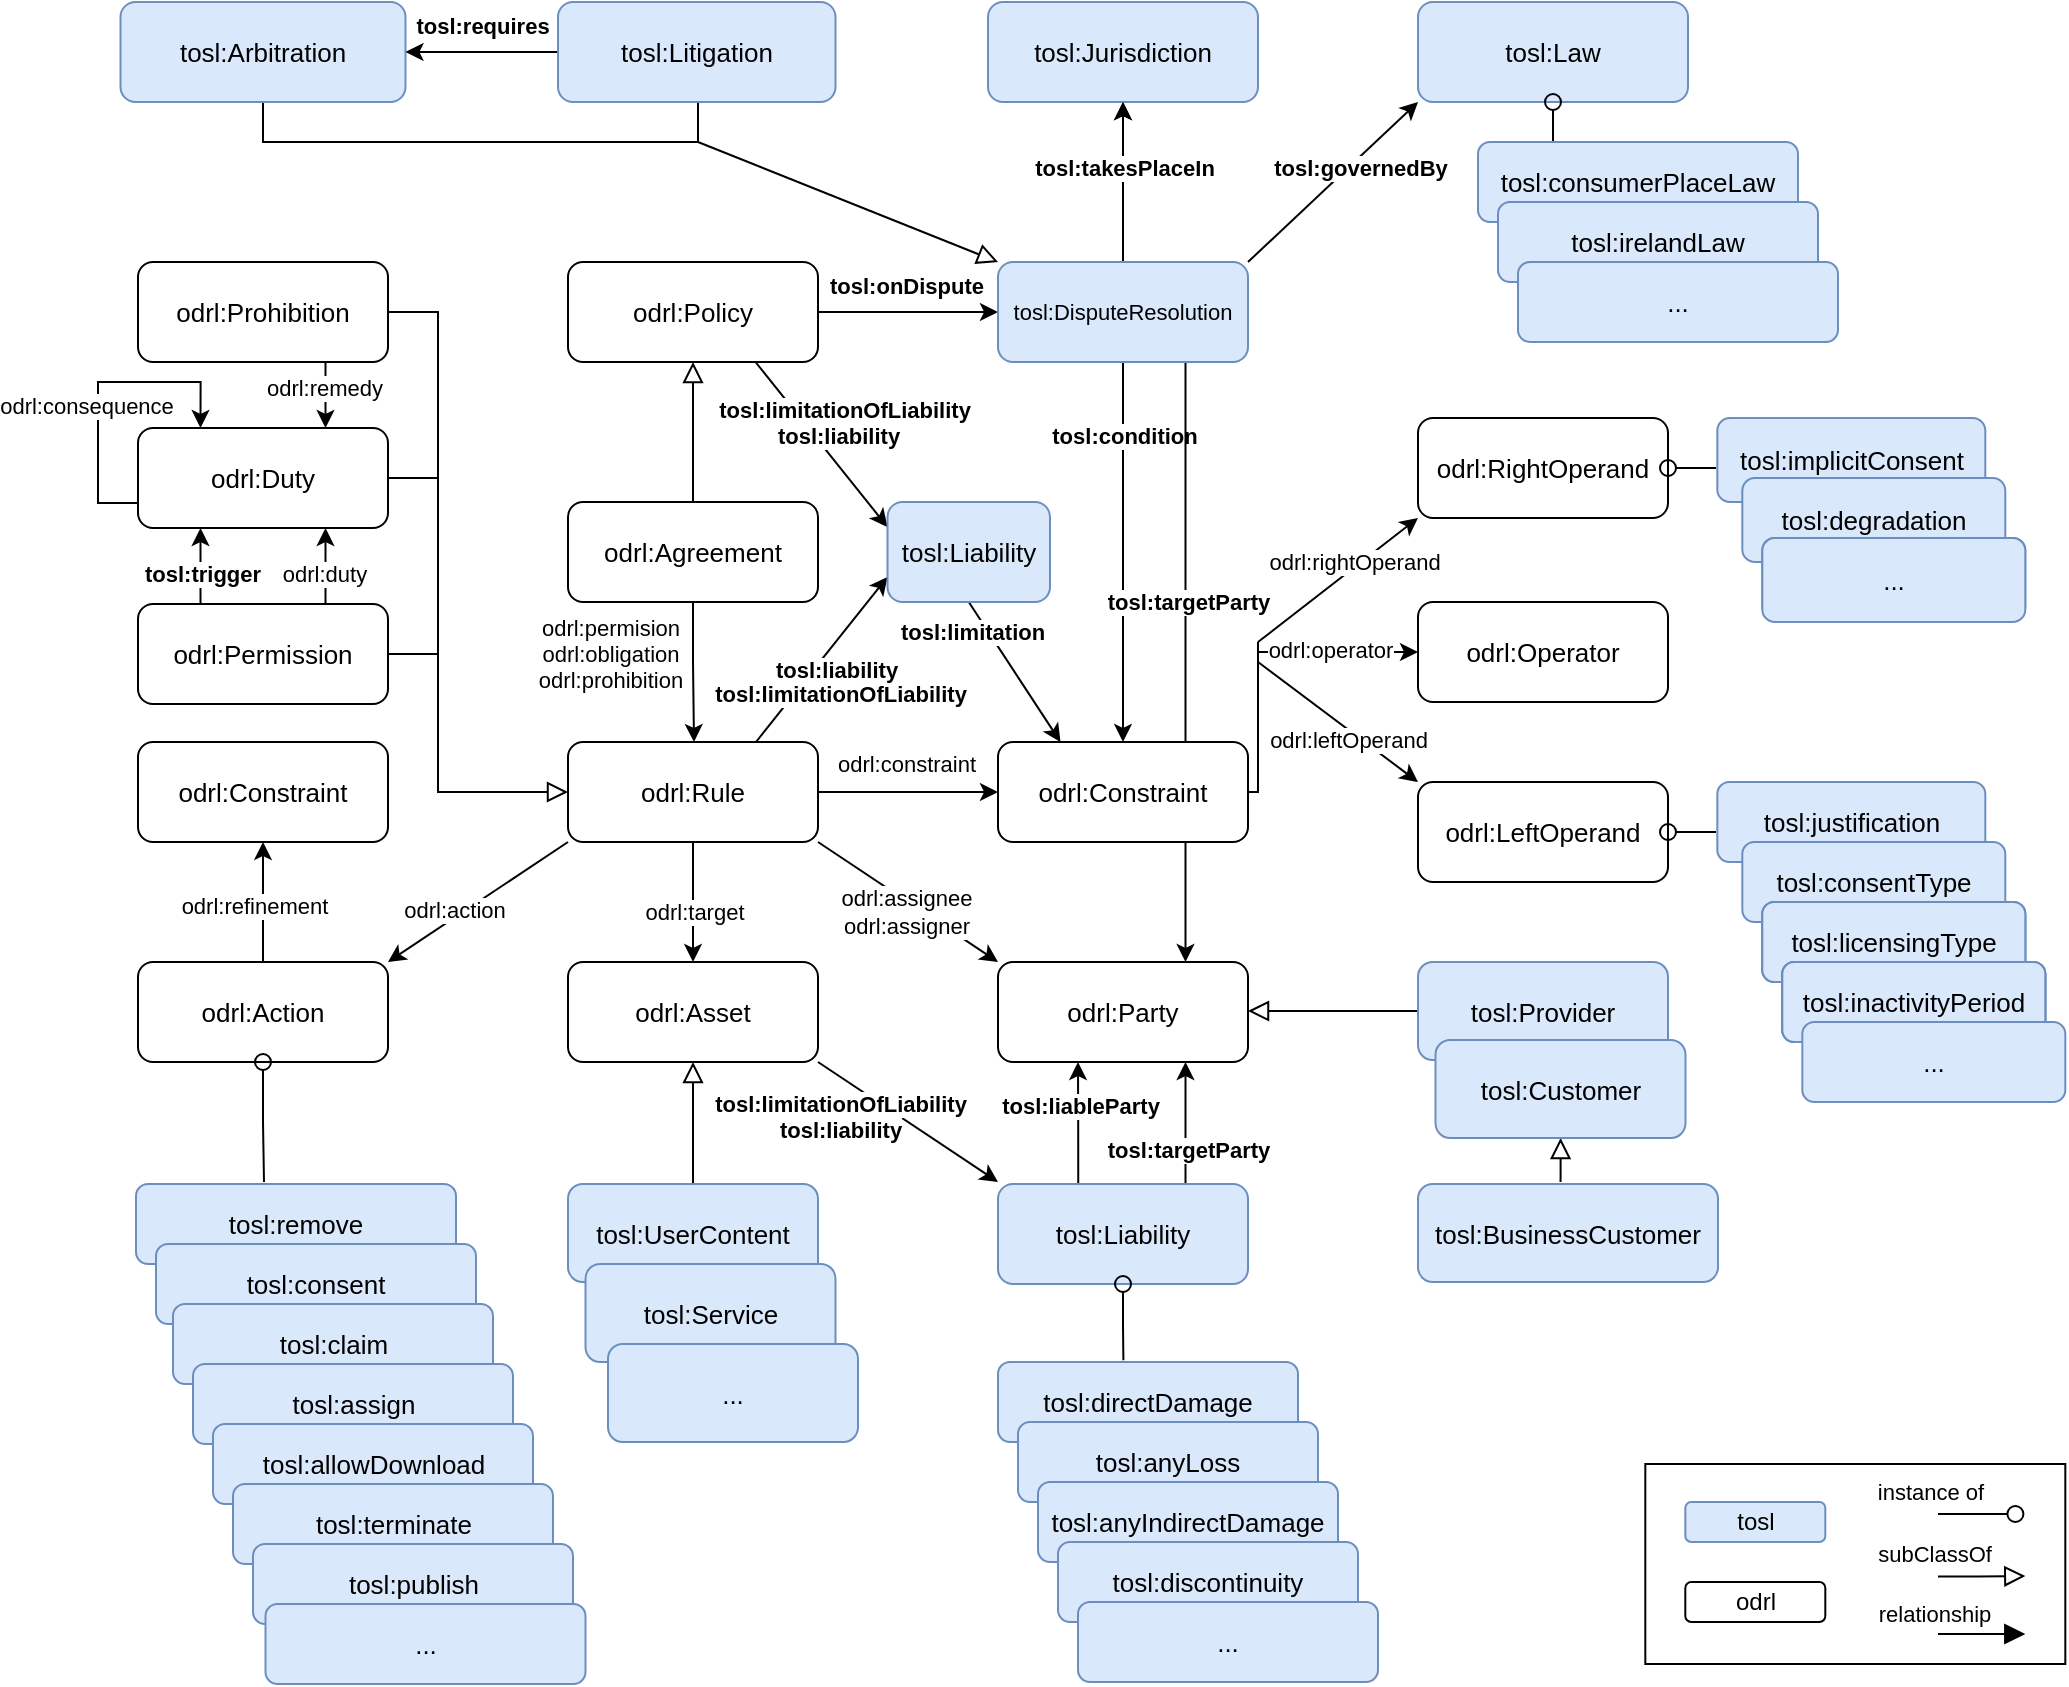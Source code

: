 <mxfile version="26.1.3">
  <diagram name="Page-1" id="3qT_QIZaKxsjeAIVdN1j">
    <mxGraphModel dx="1193" dy="1968" grid="1" gridSize="10" guides="1" tooltips="1" connect="1" arrows="1" fold="1" page="1" pageScale="1" pageWidth="827" pageHeight="1169" math="0" shadow="0">
      <root>
        <mxCell id="0" />
        <mxCell id="1" parent="0" />
        <mxCell id="B8D3fQR5BTclV4-2yra1-51" style="edgeStyle=orthogonalEdgeStyle;rounded=0;orthogonalLoop=1;jettySize=auto;html=1;entryX=0.5;entryY=0;entryDx=0;entryDy=0;" edge="1" parent="1" source="B8D3fQR5BTclV4-2yra1-54" target="B8D3fQR5BTclV4-2yra1-35">
          <mxGeometry relative="1" as="geometry" />
        </mxCell>
        <mxCell id="B8D3fQR5BTclV4-2yra1-52" value="&lt;b&gt;tosl:condition&lt;/b&gt;" style="edgeLabel;html=1;align=center;verticalAlign=middle;resizable=0;points=[];" vertex="1" connectable="0" parent="B8D3fQR5BTclV4-2yra1-51">
          <mxGeometry x="-0.03" y="4" relative="1" as="geometry">
            <mxPoint x="-4" y="-55" as="offset" />
          </mxGeometry>
        </mxCell>
        <mxCell id="B8D3fQR5BTclV4-2yra1-164" style="edgeStyle=orthogonalEdgeStyle;rounded=0;orthogonalLoop=1;jettySize=auto;html=1;exitX=0.75;exitY=1;exitDx=0;exitDy=0;entryX=0.75;entryY=0;entryDx=0;entryDy=0;" edge="1" parent="1" source="B8D3fQR5BTclV4-2yra1-54" target="B8D3fQR5BTclV4-2yra1-40">
          <mxGeometry relative="1" as="geometry" />
        </mxCell>
        <mxCell id="B8D3fQR5BTclV4-2yra1-165" value="&lt;b style=&quot;background-color: rgb(255, 255, 255);&quot;&gt;tosl:targetParty&lt;/b&gt;" style="edgeLabel;html=1;align=center;verticalAlign=middle;resizable=0;points=[];" vertex="1" connectable="0" parent="B8D3fQR5BTclV4-2yra1-164">
          <mxGeometry x="-0.101" y="-1" relative="1" as="geometry">
            <mxPoint x="2" y="-15" as="offset" />
          </mxGeometry>
        </mxCell>
        <mxCell id="B8D3fQR5BTclV4-2yra1-1" value="&lt;span style=&quot;font-size: 13px;&quot;&gt;tosl:remove&lt;/span&gt;" style="rounded=1;whiteSpace=wrap;html=1;fillColor=#dae8fc;strokeColor=#6c8ebf;" vertex="1" parent="1">
          <mxGeometry x="99" y="561" width="160" height="40" as="geometry" />
        </mxCell>
        <mxCell id="B8D3fQR5BTclV4-2yra1-2" value="&lt;span style=&quot;font-size: 13px;&quot;&gt;tosl:consent&lt;/span&gt;" style="rounded=1;whiteSpace=wrap;html=1;fillColor=#dae8fc;strokeColor=#6c8ebf;" vertex="1" parent="1">
          <mxGeometry x="109" y="591" width="160" height="40" as="geometry" />
        </mxCell>
        <mxCell id="B8D3fQR5BTclV4-2yra1-3" style="rounded=0;orthogonalLoop=1;jettySize=auto;html=1;entryX=0;entryY=1;entryDx=0;entryDy=0;exitX=1;exitY=0;exitDx=0;exitDy=0;" edge="1" parent="1" source="B8D3fQR5BTclV4-2yra1-54" target="B8D3fQR5BTclV4-2yra1-44">
          <mxGeometry relative="1" as="geometry" />
        </mxCell>
        <mxCell id="B8D3fQR5BTclV4-2yra1-4" value="&lt;b&gt;tosl:governedBy&lt;/b&gt;" style="edgeLabel;html=1;align=center;verticalAlign=middle;resizable=0;points=[];" vertex="1" connectable="0" parent="B8D3fQR5BTclV4-2yra1-3">
          <mxGeometry x="0.105" y="4" relative="1" as="geometry">
            <mxPoint x="12" as="offset" />
          </mxGeometry>
        </mxCell>
        <mxCell id="B8D3fQR5BTclV4-2yra1-5" style="rounded=0;orthogonalLoop=1;jettySize=auto;html=1;entryX=0.5;entryY=1;entryDx=0;entryDy=0;exitX=0.5;exitY=0;exitDx=0;exitDy=0;" edge="1" parent="1" source="B8D3fQR5BTclV4-2yra1-54" target="B8D3fQR5BTclV4-2yra1-43">
          <mxGeometry relative="1" as="geometry" />
        </mxCell>
        <mxCell id="B8D3fQR5BTclV4-2yra1-6" style="edgeStyle=orthogonalEdgeStyle;rounded=0;orthogonalLoop=1;jettySize=auto;html=1;entryX=0;entryY=0.5;entryDx=0;entryDy=0;" edge="1" parent="1" source="B8D3fQR5BTclV4-2yra1-8" target="B8D3fQR5BTclV4-2yra1-54">
          <mxGeometry relative="1" as="geometry" />
        </mxCell>
        <mxCell id="B8D3fQR5BTclV4-2yra1-7" value="&lt;b&gt;tosl:onDispute&lt;/b&gt;" style="edgeLabel;html=1;align=center;verticalAlign=middle;resizable=0;points=[];" vertex="1" connectable="0" parent="B8D3fQR5BTclV4-2yra1-6">
          <mxGeometry x="0.035" y="1" relative="1" as="geometry">
            <mxPoint x="-3" y="-12" as="offset" />
          </mxGeometry>
        </mxCell>
        <mxCell id="B8D3fQR5BTclV4-2yra1-8" value="&lt;font style=&quot;font-size: 13px;&quot;&gt;odrl:Policy&lt;/font&gt;" style="rounded=1;whiteSpace=wrap;html=1;" vertex="1" parent="1">
          <mxGeometry x="315" y="100" width="125" height="50" as="geometry" />
        </mxCell>
        <mxCell id="B8D3fQR5BTclV4-2yra1-9" style="rounded=0;orthogonalLoop=1;jettySize=auto;html=1;entryX=0.5;entryY=1;entryDx=0;entryDy=0;endArrow=block;endFill=0;endSize=8;" edge="1" parent="1" source="B8D3fQR5BTclV4-2yra1-12" target="B8D3fQR5BTclV4-2yra1-8">
          <mxGeometry relative="1" as="geometry" />
        </mxCell>
        <mxCell id="B8D3fQR5BTclV4-2yra1-10" style="edgeStyle=orthogonalEdgeStyle;rounded=0;orthogonalLoop=1;jettySize=auto;html=1;startArrow=none;startFill=0;startSize=9;" edge="1" parent="1" source="B8D3fQR5BTclV4-2yra1-12" target="B8D3fQR5BTclV4-2yra1-18">
          <mxGeometry relative="1" as="geometry">
            <Array as="points">
              <mxPoint x="378" y="300" />
              <mxPoint x="378" y="300" />
            </Array>
          </mxGeometry>
        </mxCell>
        <mxCell id="B8D3fQR5BTclV4-2yra1-11" value="odrl:permision&lt;div&gt;odrl:obligation&lt;/div&gt;&lt;div&gt;odrl:prohibition&lt;/div&gt;" style="edgeLabel;html=1;align=center;verticalAlign=middle;resizable=0;points=[];" vertex="1" connectable="0" parent="B8D3fQR5BTclV4-2yra1-10">
          <mxGeometry x="-0.664" y="-1" relative="1" as="geometry">
            <mxPoint x="-41" y="14" as="offset" />
          </mxGeometry>
        </mxCell>
        <mxCell id="B8D3fQR5BTclV4-2yra1-12" value="&lt;font style=&quot;font-size: 13px;&quot;&gt;odrl:Agreement&lt;/font&gt;" style="rounded=1;whiteSpace=wrap;html=1;" vertex="1" parent="1">
          <mxGeometry x="315" y="220" width="125" height="50" as="geometry" />
        </mxCell>
        <mxCell id="B8D3fQR5BTclV4-2yra1-13" style="rounded=0;orthogonalLoop=1;jettySize=auto;html=1;exitX=1;exitY=0.5;exitDx=0;exitDy=0;entryX=0;entryY=0.5;entryDx=0;entryDy=0;" edge="1" parent="1" source="B8D3fQR5BTclV4-2yra1-18" target="B8D3fQR5BTclV4-2yra1-35">
          <mxGeometry relative="1" as="geometry">
            <mxPoint x="530" y="160" as="targetPoint" />
          </mxGeometry>
        </mxCell>
        <mxCell id="B8D3fQR5BTclV4-2yra1-14" value="odrl:constraint" style="edgeLabel;html=1;align=center;verticalAlign=middle;resizable=0;points=[];" vertex="1" connectable="0" parent="B8D3fQR5BTclV4-2yra1-13">
          <mxGeometry x="-0.15" relative="1" as="geometry">
            <mxPoint x="5" y="-14" as="offset" />
          </mxGeometry>
        </mxCell>
        <mxCell id="B8D3fQR5BTclV4-2yra1-15" style="rounded=0;orthogonalLoop=1;jettySize=auto;html=1;exitX=1;exitY=1;exitDx=0;exitDy=0;entryX=0;entryY=0;entryDx=0;entryDy=0;" edge="1" parent="1" source="B8D3fQR5BTclV4-2yra1-18" target="B8D3fQR5BTclV4-2yra1-40">
          <mxGeometry relative="1" as="geometry" />
        </mxCell>
        <mxCell id="B8D3fQR5BTclV4-2yra1-16" style="rounded=0;orthogonalLoop=1;jettySize=auto;html=1;entryX=1;entryY=0;entryDx=0;entryDy=0;exitX=0;exitY=1;exitDx=0;exitDy=0;" edge="1" parent="1" source="B8D3fQR5BTclV4-2yra1-18" target="B8D3fQR5BTclV4-2yra1-42">
          <mxGeometry relative="1" as="geometry" />
        </mxCell>
        <mxCell id="B8D3fQR5BTclV4-2yra1-17" value="odrl:action" style="edgeLabel;html=1;align=center;verticalAlign=middle;resizable=0;points=[];" vertex="1" connectable="0" parent="B8D3fQR5BTclV4-2yra1-16">
          <mxGeometry x="0.262" relative="1" as="geometry">
            <mxPoint y="-4" as="offset" />
          </mxGeometry>
        </mxCell>
        <mxCell id="B8D3fQR5BTclV4-2yra1-18" value="&lt;font style=&quot;font-size: 13px;&quot;&gt;odrl:Rule&lt;/font&gt;" style="rounded=1;whiteSpace=wrap;html=1;" vertex="1" parent="1">
          <mxGeometry x="315" y="340" width="125" height="50" as="geometry" />
        </mxCell>
        <mxCell id="B8D3fQR5BTclV4-2yra1-19" style="rounded=0;orthogonalLoop=1;jettySize=auto;html=1;entryX=0;entryY=0.5;entryDx=0;entryDy=0;endArrow=block;endFill=0;endSize=8;exitX=1;exitY=0.5;exitDx=0;exitDy=0;" edge="1" parent="1" source="B8D3fQR5BTclV4-2yra1-25" target="B8D3fQR5BTclV4-2yra1-18">
          <mxGeometry relative="1" as="geometry">
            <mxPoint x="230" y="130" as="sourcePoint" />
            <Array as="points">
              <mxPoint x="250" y="125" />
              <mxPoint x="250" y="365" />
            </Array>
          </mxGeometry>
        </mxCell>
        <mxCell id="B8D3fQR5BTclV4-2yra1-20" style="edgeStyle=orthogonalEdgeStyle;rounded=0;orthogonalLoop=1;jettySize=auto;html=1;exitX=0.25;exitY=0;exitDx=0;exitDy=0;entryX=0.25;entryY=1;entryDx=0;entryDy=0;" edge="1" parent="1" source="B8D3fQR5BTclV4-2yra1-22" target="B8D3fQR5BTclV4-2yra1-28">
          <mxGeometry relative="1" as="geometry" />
        </mxCell>
        <mxCell id="B8D3fQR5BTclV4-2yra1-21" value="&lt;b&gt;tosl:trigger&lt;/b&gt;" style="edgeLabel;html=1;align=center;verticalAlign=middle;resizable=0;points=[];" vertex="1" connectable="0" parent="B8D3fQR5BTclV4-2yra1-20">
          <mxGeometry x="-0.133" relative="1" as="geometry">
            <mxPoint y="1" as="offset" />
          </mxGeometry>
        </mxCell>
        <mxCell id="B8D3fQR5BTclV4-2yra1-22" value="&lt;font style=&quot;font-size: 13px;&quot;&gt;odrl:Permission&lt;/font&gt;" style="rounded=1;whiteSpace=wrap;html=1;" vertex="1" parent="1">
          <mxGeometry x="100" y="271" width="125" height="50" as="geometry" />
        </mxCell>
        <mxCell id="B8D3fQR5BTclV4-2yra1-23" style="edgeStyle=orthogonalEdgeStyle;rounded=0;orthogonalLoop=1;jettySize=auto;html=1;exitX=0.75;exitY=1;exitDx=0;exitDy=0;entryX=0.75;entryY=0;entryDx=0;entryDy=0;" edge="1" parent="1" source="B8D3fQR5BTclV4-2yra1-25" target="B8D3fQR5BTclV4-2yra1-28">
          <mxGeometry relative="1" as="geometry" />
        </mxCell>
        <mxCell id="B8D3fQR5BTclV4-2yra1-24" value="odrl:remedy" style="edgeLabel;html=1;align=center;verticalAlign=middle;resizable=0;points=[];" vertex="1" connectable="0" parent="B8D3fQR5BTclV4-2yra1-23">
          <mxGeometry x="-0.058" y="1" relative="1" as="geometry">
            <mxPoint x="-2" y="-3" as="offset" />
          </mxGeometry>
        </mxCell>
        <mxCell id="B8D3fQR5BTclV4-2yra1-25" value="&lt;font style=&quot;font-size: 13px;&quot;&gt;odrl:Prohibition&lt;/font&gt;" style="rounded=1;whiteSpace=wrap;html=1;" vertex="1" parent="1">
          <mxGeometry x="100" y="100" width="125" height="50" as="geometry" />
        </mxCell>
        <mxCell id="B8D3fQR5BTclV4-2yra1-26" style="edgeStyle=orthogonalEdgeStyle;rounded=0;orthogonalLoop=1;jettySize=auto;html=1;entryX=0.75;entryY=1;entryDx=0;entryDy=0;exitX=0.75;exitY=0;exitDx=0;exitDy=0;" edge="1" parent="1" source="B8D3fQR5BTclV4-2yra1-22" target="B8D3fQR5BTclV4-2yra1-28">
          <mxGeometry relative="1" as="geometry">
            <mxPoint x="60" y="205" as="sourcePoint" />
            <mxPoint x="60" y="285" as="targetPoint" />
          </mxGeometry>
        </mxCell>
        <mxCell id="B8D3fQR5BTclV4-2yra1-27" value="odrl:duty" style="edgeLabel;html=1;align=center;verticalAlign=middle;resizable=0;points=[];" vertex="1" connectable="0" parent="B8D3fQR5BTclV4-2yra1-26">
          <mxGeometry x="-0.118" relative="1" as="geometry">
            <mxPoint x="-1" y="2" as="offset" />
          </mxGeometry>
        </mxCell>
        <mxCell id="B8D3fQR5BTclV4-2yra1-28" value="&lt;font style=&quot;font-size: 13px;&quot;&gt;odrl:Duty&lt;/font&gt;" style="rounded=1;whiteSpace=wrap;html=1;" vertex="1" parent="1">
          <mxGeometry x="100" y="183" width="125" height="50" as="geometry" />
        </mxCell>
        <mxCell id="B8D3fQR5BTclV4-2yra1-29" style="rounded=0;orthogonalLoop=1;jettySize=auto;html=1;entryX=0;entryY=1;entryDx=0;entryDy=0;" edge="1" parent="1" target="B8D3fQR5BTclV4-2yra1-37">
          <mxGeometry relative="1" as="geometry">
            <mxPoint x="660" y="290" as="sourcePoint" />
          </mxGeometry>
        </mxCell>
        <mxCell id="B8D3fQR5BTclV4-2yra1-30" value="odrl:rightOperand" style="edgeLabel;html=1;align=center;verticalAlign=middle;resizable=0;points=[];" vertex="1" connectable="0" parent="B8D3fQR5BTclV4-2yra1-29">
          <mxGeometry x="-0.008" y="2" relative="1" as="geometry">
            <mxPoint x="9" y="-8" as="offset" />
          </mxGeometry>
        </mxCell>
        <mxCell id="B8D3fQR5BTclV4-2yra1-31" style="rounded=0;orthogonalLoop=1;jettySize=auto;html=1;entryX=0;entryY=0;entryDx=0;entryDy=0;" edge="1" parent="1" target="B8D3fQR5BTclV4-2yra1-36">
          <mxGeometry relative="1" as="geometry">
            <mxPoint x="660" y="300" as="sourcePoint" />
          </mxGeometry>
        </mxCell>
        <mxCell id="B8D3fQR5BTclV4-2yra1-32" value="odrl:leftOperand" style="edgeLabel;html=1;align=center;verticalAlign=middle;resizable=0;points=[];" vertex="1" connectable="0" parent="B8D3fQR5BTclV4-2yra1-31">
          <mxGeometry x="0.008" relative="1" as="geometry">
            <mxPoint x="4" y="8" as="offset" />
          </mxGeometry>
        </mxCell>
        <mxCell id="B8D3fQR5BTclV4-2yra1-33" style="rounded=0;orthogonalLoop=1;jettySize=auto;html=1;entryX=0;entryY=0.5;entryDx=0;entryDy=0;" edge="1" parent="1" target="B8D3fQR5BTclV4-2yra1-38">
          <mxGeometry relative="1" as="geometry">
            <mxPoint x="660" y="295" as="sourcePoint" />
          </mxGeometry>
        </mxCell>
        <mxCell id="B8D3fQR5BTclV4-2yra1-34" value="odrl:operator" style="edgeLabel;html=1;align=center;verticalAlign=middle;resizable=0;points=[];" vertex="1" connectable="0" parent="B8D3fQR5BTclV4-2yra1-33">
          <mxGeometry x="-0.076" y="1" relative="1" as="geometry">
            <mxPoint x="-1" as="offset" />
          </mxGeometry>
        </mxCell>
        <mxCell id="B8D3fQR5BTclV4-2yra1-137" value="" style="edgeStyle=orthogonalEdgeStyle;rounded=0;orthogonalLoop=1;jettySize=auto;html=1;endArrow=none;startFill=0;" edge="1" parent="1" source="B8D3fQR5BTclV4-2yra1-35">
          <mxGeometry relative="1" as="geometry">
            <mxPoint x="660" y="290" as="targetPoint" />
            <Array as="points">
              <mxPoint x="660" y="365" />
            </Array>
          </mxGeometry>
        </mxCell>
        <mxCell id="B8D3fQR5BTclV4-2yra1-35" value="&lt;font style=&quot;font-size: 13px;&quot;&gt;odrl:Constraint&lt;/font&gt;" style="rounded=1;whiteSpace=wrap;html=1;" vertex="1" parent="1">
          <mxGeometry x="530" y="340" width="125" height="50" as="geometry" />
        </mxCell>
        <mxCell id="B8D3fQR5BTclV4-2yra1-36" value="&lt;font style=&quot;font-size: 13px;&quot;&gt;odrl:LeftOperand&lt;/font&gt;" style="rounded=1;whiteSpace=wrap;html=1;" vertex="1" parent="1">
          <mxGeometry x="740.0" y="360" width="125" height="50" as="geometry" />
        </mxCell>
        <mxCell id="B8D3fQR5BTclV4-2yra1-37" value="&lt;font style=&quot;font-size: 13px;&quot;&gt;odrl:RightOperand&lt;/font&gt;" style="rounded=1;whiteSpace=wrap;html=1;" vertex="1" parent="1">
          <mxGeometry x="740.0" y="178" width="125" height="50" as="geometry" />
        </mxCell>
        <mxCell id="B8D3fQR5BTclV4-2yra1-38" value="&lt;font style=&quot;font-size: 13px;&quot;&gt;odrl:Operator&lt;/font&gt;" style="rounded=1;whiteSpace=wrap;html=1;" vertex="1" parent="1">
          <mxGeometry x="740.0" y="270" width="125" height="50" as="geometry" />
        </mxCell>
        <mxCell id="B8D3fQR5BTclV4-2yra1-39" value="&lt;font style=&quot;font-size: 13px;&quot;&gt;odrl:Asset&lt;/font&gt;" style="rounded=1;whiteSpace=wrap;html=1;" vertex="1" parent="1">
          <mxGeometry x="315" y="450" width="125" height="50" as="geometry" />
        </mxCell>
        <mxCell id="B8D3fQR5BTclV4-2yra1-40" value="&lt;font style=&quot;font-size: 13px;&quot;&gt;odrl:Party&lt;/font&gt;" style="rounded=1;whiteSpace=wrap;html=1;" vertex="1" parent="1">
          <mxGeometry x="530" y="450" width="125" height="50" as="geometry" />
        </mxCell>
        <mxCell id="B8D3fQR5BTclV4-2yra1-41" value="" style="edgeStyle=orthogonalEdgeStyle;rounded=0;orthogonalLoop=1;jettySize=auto;html=1;" edge="1" parent="1" source="B8D3fQR5BTclV4-2yra1-42" target="B8D3fQR5BTclV4-2yra1-117">
          <mxGeometry relative="1" as="geometry" />
        </mxCell>
        <mxCell id="B8D3fQR5BTclV4-2yra1-42" value="&lt;font style=&quot;font-size: 13px;&quot;&gt;odrl:Action&lt;/font&gt;" style="rounded=1;whiteSpace=wrap;html=1;" vertex="1" parent="1">
          <mxGeometry x="100" y="450" width="125" height="50" as="geometry" />
        </mxCell>
        <mxCell id="B8D3fQR5BTclV4-2yra1-43" value="&lt;span style=&quot;font-size: 13px;&quot;&gt;tosl:Jurisdiction&lt;/span&gt;" style="rounded=1;whiteSpace=wrap;html=1;fillColor=#dae8fc;strokeColor=#6c8ebf;" vertex="1" parent="1">
          <mxGeometry x="525" y="-30" width="135" height="50" as="geometry" />
        </mxCell>
        <mxCell id="B8D3fQR5BTclV4-2yra1-44" value="&lt;span style=&quot;font-size: 13px;&quot;&gt;tosl:Law&lt;/span&gt;" style="rounded=1;whiteSpace=wrap;html=1;fillColor=#dae8fc;strokeColor=#6c8ebf;" vertex="1" parent="1">
          <mxGeometry x="740" y="-30" width="135" height="50" as="geometry" />
        </mxCell>
        <mxCell id="B8D3fQR5BTclV4-2yra1-45" style="rounded=0;orthogonalLoop=1;jettySize=auto;html=1;exitX=0.5;exitY=1;exitDx=0;exitDy=0;entryX=0.5;entryY=0;entryDx=0;entryDy=0;" edge="1" parent="1">
          <mxGeometry relative="1" as="geometry">
            <mxPoint x="377.5" y="450" as="targetPoint" />
            <mxPoint x="377.5" y="390" as="sourcePoint" />
          </mxGeometry>
        </mxCell>
        <mxCell id="B8D3fQR5BTclV4-2yra1-46" style="edgeStyle=orthogonalEdgeStyle;rounded=0;orthogonalLoop=1;jettySize=auto;html=1;exitX=0.5;exitY=1;exitDx=0;exitDy=0;" edge="1" parent="1" source="B8D3fQR5BTclV4-2yra1-42" target="B8D3fQR5BTclV4-2yra1-42">
          <mxGeometry relative="1" as="geometry" />
        </mxCell>
        <mxCell id="B8D3fQR5BTclV4-2yra1-53" value="" style="edgeStyle=orthogonalEdgeStyle;rounded=0;orthogonalLoop=1;jettySize=auto;html=1;" edge="1" parent="1" source="B8D3fQR5BTclV4-2yra1-54" target="B8D3fQR5BTclV4-2yra1-43">
          <mxGeometry relative="1" as="geometry" />
        </mxCell>
        <mxCell id="B8D3fQR5BTclV4-2yra1-54" value="&lt;font style=&quot;font-size: 11px;&quot;&gt;tosl:DisputeResolution&lt;/font&gt;" style="rounded=1;whiteSpace=wrap;html=1;fillColor=#dae8fc;strokeColor=#6c8ebf;" vertex="1" parent="1">
          <mxGeometry x="530" y="100" width="125" height="50" as="geometry" />
        </mxCell>
        <mxCell id="B8D3fQR5BTclV4-2yra1-55" style="edgeStyle=orthogonalEdgeStyle;rounded=0;orthogonalLoop=1;jettySize=auto;html=1;endArrow=none;endFill=0;exitX=0.5;exitY=1;exitDx=0;exitDy=0;" edge="1" parent="1" source="B8D3fQR5BTclV4-2yra1-56">
          <mxGeometry relative="1" as="geometry">
            <mxPoint x="380" y="40" as="targetPoint" />
            <Array as="points">
              <mxPoint x="163" y="40" />
            </Array>
            <mxPoint x="163" y="30" as="sourcePoint" />
          </mxGeometry>
        </mxCell>
        <mxCell id="B8D3fQR5BTclV4-2yra1-56" value="&lt;font style=&quot;font-size: 13px;&quot;&gt;tosl:Arbitration&lt;/font&gt;" style="rounded=1;whiteSpace=wrap;html=1;fillColor=#dae8fc;strokeColor=#6c8ebf;" vertex="1" parent="1">
          <mxGeometry x="91.25" y="-30" width="142.5" height="50" as="geometry" />
        </mxCell>
        <mxCell id="B8D3fQR5BTclV4-2yra1-57" style="rounded=0;orthogonalLoop=1;jettySize=auto;html=1;entryX=0;entryY=0;entryDx=0;entryDy=0;endSize=8;endArrow=block;endFill=0;" edge="1" parent="1" target="B8D3fQR5BTclV4-2yra1-54">
          <mxGeometry relative="1" as="geometry">
            <Array as="points">
              <mxPoint x="380" y="40" />
            </Array>
            <mxPoint x="380" y="20" as="sourcePoint" />
          </mxGeometry>
        </mxCell>
        <mxCell id="B8D3fQR5BTclV4-2yra1-58" style="edgeStyle=orthogonalEdgeStyle;rounded=0;orthogonalLoop=1;jettySize=auto;html=1;entryX=1;entryY=0.5;entryDx=0;entryDy=0;" edge="1" parent="1" source="B8D3fQR5BTclV4-2yra1-60" target="B8D3fQR5BTclV4-2yra1-56">
          <mxGeometry relative="1" as="geometry">
            <Array as="points" />
          </mxGeometry>
        </mxCell>
        <mxCell id="B8D3fQR5BTclV4-2yra1-59" value="&lt;b&gt;tosl:requires&lt;/b&gt;" style="edgeLabel;html=1;align=center;verticalAlign=middle;resizable=0;points=[];" vertex="1" connectable="0" parent="B8D3fQR5BTclV4-2yra1-58">
          <mxGeometry x="0.081" y="4" relative="1" as="geometry">
            <mxPoint x="3" y="-17" as="offset" />
          </mxGeometry>
        </mxCell>
        <mxCell id="B8D3fQR5BTclV4-2yra1-60" value="&lt;font style=&quot;font-size: 13px;&quot;&gt;tosl:Litigation&lt;/font&gt;" style="rounded=1;whiteSpace=wrap;html=1;fillColor=#dae8fc;strokeColor=#6c8ebf;" vertex="1" parent="1">
          <mxGeometry x="310" y="-30" width="138.75" height="50" as="geometry" />
        </mxCell>
        <mxCell id="B8D3fQR5BTclV4-2yra1-61" style="edgeStyle=orthogonalEdgeStyle;rounded=0;orthogonalLoop=1;jettySize=auto;html=1;exitX=0.5;exitY=1;exitDx=0;exitDy=0;" edge="1" parent="1" source="B8D3fQR5BTclV4-2yra1-35" target="B8D3fQR5BTclV4-2yra1-35">
          <mxGeometry relative="1" as="geometry" />
        </mxCell>
        <mxCell id="B8D3fQR5BTclV4-2yra1-62" style="edgeStyle=orthogonalEdgeStyle;rounded=0;orthogonalLoop=1;jettySize=auto;html=1;exitX=0.25;exitY=0;exitDx=0;exitDy=0;entryX=0.5;entryY=1;entryDx=0;entryDy=0;endArrow=oval;endFill=0;endSize=8;" edge="1" parent="1" source="B8D3fQR5BTclV4-2yra1-63" target="B8D3fQR5BTclV4-2yra1-44">
          <mxGeometry relative="1" as="geometry">
            <Array as="points">
              <mxPoint x="808" y="60" />
            </Array>
          </mxGeometry>
        </mxCell>
        <mxCell id="B8D3fQR5BTclV4-2yra1-63" value="&lt;span style=&quot;font-size: 13px;&quot;&gt;tosl:consumerPlaceLaw&lt;/span&gt;" style="rounded=1;whiteSpace=wrap;html=1;fillColor=#dae8fc;strokeColor=#6c8ebf;" vertex="1" parent="1">
          <mxGeometry x="770" y="40" width="160" height="40" as="geometry" />
        </mxCell>
        <mxCell id="B8D3fQR5BTclV4-2yra1-64" value="&lt;span style=&quot;font-size: 13px;&quot;&gt;tosl:irelandLaw&lt;/span&gt;" style="rounded=1;whiteSpace=wrap;html=1;fillColor=#dae8fc;strokeColor=#6c8ebf;" vertex="1" parent="1">
          <mxGeometry x="780" y="70" width="160" height="40" as="geometry" />
        </mxCell>
        <mxCell id="B8D3fQR5BTclV4-2yra1-65" value="&lt;span style=&quot;font-size: 13px;&quot;&gt;...&lt;/span&gt;" style="rounded=1;whiteSpace=wrap;html=1;fillColor=#dae8fc;strokeColor=#6c8ebf;" vertex="1" parent="1">
          <mxGeometry x="790" y="100" width="160" height="40" as="geometry" />
        </mxCell>
        <mxCell id="B8D3fQR5BTclV4-2yra1-67" style="edgeStyle=orthogonalEdgeStyle;rounded=0;orthogonalLoop=1;jettySize=auto;html=1;exitX=0.5;exitY=1;exitDx=0;exitDy=0;" edge="1" parent="1">
          <mxGeometry relative="1" as="geometry">
            <mxPoint x="581.75" y="517.4" as="sourcePoint" />
            <mxPoint x="581.75" y="517.4" as="targetPoint" />
          </mxGeometry>
        </mxCell>
        <mxCell id="B8D3fQR5BTclV4-2yra1-70" style="edgeStyle=orthogonalEdgeStyle;rounded=0;orthogonalLoop=1;jettySize=auto;html=1;exitX=0.321;exitY=-0.007;exitDx=0;exitDy=0;exitPerimeter=0;" edge="1" parent="1" source="B8D3fQR5BTclV4-2yra1-126">
          <mxGeometry relative="1" as="geometry">
            <Array as="points" />
            <mxPoint x="570.024" y="550.0" as="sourcePoint" />
            <mxPoint x="570" y="500" as="targetPoint" />
          </mxGeometry>
        </mxCell>
        <mxCell id="B8D3fQR5BTclV4-2yra1-71" value="&lt;b&gt;tosl:liableParty&lt;/b&gt;" style="edgeLabel;html=1;align=center;verticalAlign=middle;resizable=0;points=[];" vertex="1" connectable="0" parent="B8D3fQR5BTclV4-2yra1-70">
          <mxGeometry x="-0.077" relative="1" as="geometry">
            <mxPoint x="1" y="-11" as="offset" />
          </mxGeometry>
        </mxCell>
        <mxCell id="B8D3fQR5BTclV4-2yra1-72" value="&lt;span style=&quot;font-size: 13px;&quot;&gt;tosl:directDamage&lt;/span&gt;" style="rounded=1;whiteSpace=wrap;html=1;fillColor=#dae8fc;strokeColor=#6c8ebf;" vertex="1" parent="1">
          <mxGeometry x="530" y="650" width="150" height="40" as="geometry" />
        </mxCell>
        <mxCell id="B8D3fQR5BTclV4-2yra1-73" value="&lt;span style=&quot;font-size: 13px;&quot;&gt;tosl:anyLoss&lt;/span&gt;" style="rounded=1;whiteSpace=wrap;html=1;fillColor=#dae8fc;strokeColor=#6c8ebf;" vertex="1" parent="1">
          <mxGeometry x="540" y="680" width="150" height="40" as="geometry" />
        </mxCell>
        <mxCell id="B8D3fQR5BTclV4-2yra1-74" value="&lt;span style=&quot;font-size: 13px;&quot;&gt;tosl:anyIndirectDamage&lt;/span&gt;" style="rounded=1;whiteSpace=wrap;html=1;fillColor=#dae8fc;strokeColor=#6c8ebf;" vertex="1" parent="1">
          <mxGeometry x="550" y="710" width="150" height="40" as="geometry" />
        </mxCell>
        <mxCell id="B8D3fQR5BTclV4-2yra1-75" value="&lt;span style=&quot;font-size: 13px;&quot;&gt;tosl:claim&lt;/span&gt;" style="rounded=1;whiteSpace=wrap;html=1;fillColor=#dae8fc;strokeColor=#6c8ebf;" vertex="1" parent="1">
          <mxGeometry x="117.5" y="621" width="160" height="40" as="geometry" />
        </mxCell>
        <mxCell id="B8D3fQR5BTclV4-2yra1-77" style="edgeStyle=orthogonalEdgeStyle;rounded=0;orthogonalLoop=1;jettySize=auto;html=1;entryX=0.5;entryY=1;entryDx=0;entryDy=0;endArrow=block;endFill=0;endSize=8;exitX=0.5;exitY=0;exitDx=0;exitDy=0;" edge="1" parent="1" source="B8D3fQR5BTclV4-2yra1-78" target="B8D3fQR5BTclV4-2yra1-39">
          <mxGeometry relative="1" as="geometry">
            <mxPoint x="373" y="505" as="targetPoint" />
          </mxGeometry>
        </mxCell>
        <mxCell id="B8D3fQR5BTclV4-2yra1-78" value="&lt;span style=&quot;font-size: 13px;&quot;&gt;tosl:UserContent&lt;/span&gt;" style="rounded=1;whiteSpace=wrap;html=1;fillColor=#dae8fc;strokeColor=#6c8ebf;" vertex="1" parent="1">
          <mxGeometry x="315" y="561" width="125" height="49" as="geometry" />
        </mxCell>
        <mxCell id="B8D3fQR5BTclV4-2yra1-79" value="&lt;span style=&quot;font-size: 13px;&quot;&gt;tosl:Service&lt;/span&gt;" style="rounded=1;whiteSpace=wrap;html=1;fillColor=#dae8fc;strokeColor=#6c8ebf;" vertex="1" parent="1">
          <mxGeometry x="323.75" y="601" width="125" height="49" as="geometry" />
        </mxCell>
        <mxCell id="B8D3fQR5BTclV4-2yra1-80" value="&lt;span style=&quot;font-size: 13px;&quot;&gt;...&lt;/span&gt;" style="rounded=1;whiteSpace=wrap;html=1;fillColor=#dae8fc;strokeColor=#6c8ebf;" vertex="1" parent="1">
          <mxGeometry x="335" y="641" width="125" height="49" as="geometry" />
        </mxCell>
        <mxCell id="B8D3fQR5BTclV4-2yra1-81" value="" style="rounded=0;whiteSpace=wrap;html=1;fillColor=none;" vertex="1" parent="1">
          <mxGeometry x="853.66" y="701" width="210" height="100" as="geometry" />
        </mxCell>
        <mxCell id="B8D3fQR5BTclV4-2yra1-82" value="tosl" style="rounded=1;whiteSpace=wrap;html=1;fillColor=#dae8fc;strokeColor=#6c8ebf;" vertex="1" parent="1">
          <mxGeometry x="873.66" y="720" width="70" height="20" as="geometry" />
        </mxCell>
        <mxCell id="B8D3fQR5BTclV4-2yra1-83" value="odrl" style="rounded=1;whiteSpace=wrap;html=1;" vertex="1" parent="1">
          <mxGeometry x="873.66" y="760" width="70" height="20" as="geometry" />
        </mxCell>
        <mxCell id="B8D3fQR5BTclV4-2yra1-84" style="edgeStyle=orthogonalEdgeStyle;rounded=0;orthogonalLoop=1;jettySize=auto;html=1;endArrow=oval;endFill=0;endSize=8;" edge="1" parent="1">
          <mxGeometry relative="1" as="geometry">
            <mxPoint x="1038.66" y="725.38" as="targetPoint" />
            <mxPoint x="1000" y="726" as="sourcePoint" />
          </mxGeometry>
        </mxCell>
        <mxCell id="B8D3fQR5BTclV4-2yra1-85" value="instance of" style="edgeLabel;html=1;align=center;verticalAlign=middle;resizable=0;points=[];" vertex="1" connectable="0" parent="B8D3fQR5BTclV4-2yra1-84">
          <mxGeometry x="-0.21" y="1" relative="1" as="geometry">
            <mxPoint x="-20" y="-10" as="offset" />
          </mxGeometry>
        </mxCell>
        <mxCell id="B8D3fQR5BTclV4-2yra1-86" style="edgeStyle=orthogonalEdgeStyle;rounded=0;orthogonalLoop=1;jettySize=auto;html=1;endArrow=block;endFill=0;endSize=8;" edge="1" parent="1">
          <mxGeometry relative="1" as="geometry">
            <mxPoint x="1043.66" y="757" as="targetPoint" />
            <mxPoint x="1000" y="757.25" as="sourcePoint" />
            <Array as="points">
              <mxPoint x="1020" y="758.25" />
              <mxPoint x="1020" y="757.25" />
            </Array>
          </mxGeometry>
        </mxCell>
        <mxCell id="B8D3fQR5BTclV4-2yra1-87" value="subClassOf" style="edgeLabel;html=1;align=center;verticalAlign=middle;resizable=0;points=[];" vertex="1" connectable="0" parent="B8D3fQR5BTclV4-2yra1-86">
          <mxGeometry x="-0.36" relative="1" as="geometry">
            <mxPoint x="-16" y="-12" as="offset" />
          </mxGeometry>
        </mxCell>
        <mxCell id="B8D3fQR5BTclV4-2yra1-88" style="edgeStyle=orthogonalEdgeStyle;rounded=0;orthogonalLoop=1;jettySize=auto;html=1;endArrow=block;endFill=1;endSize=8;" edge="1" parent="1">
          <mxGeometry relative="1" as="geometry">
            <mxPoint x="1043.66" y="786" as="targetPoint" />
            <mxPoint x="1000" y="786" as="sourcePoint" />
          </mxGeometry>
        </mxCell>
        <mxCell id="B8D3fQR5BTclV4-2yra1-89" value="relationship" style="edgeLabel;html=1;align=center;verticalAlign=middle;resizable=0;points=[];" vertex="1" connectable="0" parent="B8D3fQR5BTclV4-2yra1-88">
          <mxGeometry x="-0.86" y="3" relative="1" as="geometry">
            <mxPoint x="-5" y="-7" as="offset" />
          </mxGeometry>
        </mxCell>
        <mxCell id="B8D3fQR5BTclV4-2yra1-91" value="&lt;span style=&quot;font-size: 13px;&quot;&gt;tosl:implicitConsent&lt;/span&gt;" style="rounded=1;whiteSpace=wrap;html=1;fillColor=#dae8fc;strokeColor=#6c8ebf;" vertex="1" parent="1">
          <mxGeometry x="889.66" y="178" width="134" height="42" as="geometry" />
        </mxCell>
        <mxCell id="B8D3fQR5BTclV4-2yra1-92" value="&lt;span style=&quot;font-size: 13px;&quot;&gt;tosl:&lt;/span&gt;&lt;span style=&quot;font-size: 13px;&quot;&gt;degradation&lt;/span&gt;" style="rounded=1;whiteSpace=wrap;html=1;fillColor=#dae8fc;strokeColor=#6c8ebf;" vertex="1" parent="1">
          <mxGeometry x="902.16" y="208" width="131.5" height="42" as="geometry" />
        </mxCell>
        <mxCell id="B8D3fQR5BTclV4-2yra1-93" value="&lt;span style=&quot;font-size: 13px;&quot;&gt;...&lt;/span&gt;" style="rounded=1;whiteSpace=wrap;html=1;fillColor=#dae8fc;strokeColor=#6c8ebf;" vertex="1" parent="1">
          <mxGeometry x="912.16" y="238" width="131.5" height="40" as="geometry" />
        </mxCell>
        <mxCell id="B8D3fQR5BTclV4-2yra1-94" value="&lt;span style=&quot;font-size: 13px;&quot;&gt;tosl:assign&lt;/span&gt;" style="rounded=1;whiteSpace=wrap;html=1;fillColor=#dae8fc;strokeColor=#6c8ebf;" vertex="1" parent="1">
          <mxGeometry x="127.5" y="651" width="160" height="40" as="geometry" />
        </mxCell>
        <mxCell id="B8D3fQR5BTclV4-2yra1-95" value="&lt;span style=&quot;font-size: 13px;&quot;&gt;tosl:allowDownload&lt;/span&gt;" style="rounded=1;whiteSpace=wrap;html=1;fillColor=#dae8fc;strokeColor=#6c8ebf;" vertex="1" parent="1">
          <mxGeometry x="137.5" y="681" width="160" height="40" as="geometry" />
        </mxCell>
        <mxCell id="B8D3fQR5BTclV4-2yra1-96" value="odrl:assignee&lt;div&gt;odrl:assigner&lt;/div&gt;" style="edgeLabel;html=1;align=center;verticalAlign=middle;resizable=0;points=[];" vertex="1" connectable="0" parent="1">
          <mxGeometry x="483.754" y="425.002" as="geometry" />
        </mxCell>
        <mxCell id="B8D3fQR5BTclV4-2yra1-97" value="&lt;span style=&quot;font-size: 13px;&quot;&gt;tosl:terminate&lt;/span&gt;" style="rounded=1;whiteSpace=wrap;html=1;fillColor=#dae8fc;strokeColor=#6c8ebf;" vertex="1" parent="1">
          <mxGeometry x="147.5" y="711" width="160" height="40" as="geometry" />
        </mxCell>
        <mxCell id="B8D3fQR5BTclV4-2yra1-98" value="&lt;span style=&quot;font-size: 13px;&quot;&gt;tosl:publish&lt;/span&gt;" style="rounded=1;whiteSpace=wrap;html=1;fillColor=#dae8fc;strokeColor=#6c8ebf;" vertex="1" parent="1">
          <mxGeometry x="157.5" y="741" width="160" height="40" as="geometry" />
        </mxCell>
        <mxCell id="B8D3fQR5BTclV4-2yra1-99" value="&lt;span style=&quot;font-size: 13px;&quot;&gt;...&lt;/span&gt;" style="rounded=1;whiteSpace=wrap;html=1;fillColor=#dae8fc;strokeColor=#6c8ebf;" vertex="1" parent="1">
          <mxGeometry x="163.75" y="771" width="160" height="40" as="geometry" />
        </mxCell>
        <mxCell id="B8D3fQR5BTclV4-2yra1-100" value="&lt;b&gt;tosl:takesPlaceIn&lt;/b&gt;" style="edgeLabel;html=1;align=center;verticalAlign=middle;resizable=0;points=[];" vertex="1" connectable="0" parent="1">
          <mxGeometry x="592.502" y="52.998" as="geometry" />
        </mxCell>
        <mxCell id="B8D3fQR5BTclV4-2yra1-101" value="&lt;span style=&quot;font-size: 13px;&quot;&gt;tosl:discontinuity&lt;/span&gt;" style="rounded=1;whiteSpace=wrap;html=1;fillColor=#dae8fc;strokeColor=#6c8ebf;" vertex="1" parent="1">
          <mxGeometry x="560" y="740" width="150" height="40" as="geometry" />
        </mxCell>
        <mxCell id="B8D3fQR5BTclV4-2yra1-102" value="&lt;span style=&quot;font-size: 13px;&quot;&gt;...&lt;/span&gt;" style="rounded=1;whiteSpace=wrap;html=1;fillColor=#dae8fc;strokeColor=#6c8ebf;" vertex="1" parent="1">
          <mxGeometry x="570" y="770" width="150" height="40" as="geometry" />
        </mxCell>
        <mxCell id="B8D3fQR5BTclV4-2yra1-106" value="odrl:target" style="edgeLabel;html=1;align=center;verticalAlign=middle;resizable=0;points=[];" vertex="1" connectable="0" parent="1">
          <mxGeometry x="377.504" y="425.002" as="geometry" />
        </mxCell>
        <mxCell id="B8D3fQR5BTclV4-2yra1-107" style="rounded=0;orthogonalLoop=1;jettySize=auto;html=1;startArrow=classic;startFill=1;endArrow=none;endFill=1;exitX=0;exitY=0.75;exitDx=0;exitDy=0;" edge="1" parent="1" source="B8D3fQR5BTclV4-2yra1-110">
          <mxGeometry relative="1" as="geometry">
            <mxPoint x="409" y="340" as="targetPoint" />
            <mxPoint x="480" y="280" as="sourcePoint" />
          </mxGeometry>
        </mxCell>
        <mxCell id="B8D3fQR5BTclV4-2yra1-108" value="" style="rounded=0;orthogonalLoop=1;jettySize=auto;html=1;entryX=0.75;entryY=1;entryDx=0;entryDy=0;endArrow=none;endFill=1;startFill=1;startArrow=classic;exitX=0;exitY=0.25;exitDx=0;exitDy=0;" edge="1" parent="1" source="B8D3fQR5BTclV4-2yra1-110" target="B8D3fQR5BTclV4-2yra1-8">
          <mxGeometry relative="1" as="geometry">
            <mxPoint x="501" y="220" as="sourcePoint" />
          </mxGeometry>
        </mxCell>
        <mxCell id="B8D3fQR5BTclV4-2yra1-109" style="rounded=0;orthogonalLoop=1;jettySize=auto;html=1;exitX=1;exitY=1;exitDx=0;exitDy=0;endArrow=classic;endFill=1;strokeColor=default;" edge="1" parent="1">
          <mxGeometry relative="1" as="geometry">
            <mxPoint x="440" y="500" as="sourcePoint" />
            <mxPoint x="530" y="560" as="targetPoint" />
          </mxGeometry>
        </mxCell>
        <mxCell id="B8D3fQR5BTclV4-2yra1-136" style="rounded=0;orthogonalLoop=1;jettySize=auto;html=1;entryX=0.25;entryY=0;entryDx=0;entryDy=0;exitX=0.5;exitY=1;exitDx=0;exitDy=0;" edge="1" parent="1" source="B8D3fQR5BTclV4-2yra1-110" target="B8D3fQR5BTclV4-2yra1-35">
          <mxGeometry relative="1" as="geometry" />
        </mxCell>
        <mxCell id="B8D3fQR5BTclV4-2yra1-156" value="&lt;b&gt;tosl:limitation&lt;/b&gt;" style="edgeLabel;html=1;align=center;verticalAlign=middle;resizable=0;points=[];" vertex="1" connectable="0" parent="B8D3fQR5BTclV4-2yra1-136">
          <mxGeometry x="-0.053" relative="1" as="geometry">
            <mxPoint x="-20" y="-18" as="offset" />
          </mxGeometry>
        </mxCell>
        <mxCell id="B8D3fQR5BTclV4-2yra1-110" value="&lt;span style=&quot;font-size: 13px;&quot;&gt;tosl:Liability&lt;/span&gt;" style="rounded=1;whiteSpace=wrap;html=1;fillColor=#dae8fc;strokeColor=#6c8ebf;" vertex="1" parent="1">
          <mxGeometry x="474.75" y="220" width="81.25" height="50" as="geometry" />
        </mxCell>
        <mxCell id="B8D3fQR5BTclV4-2yra1-111" value="&lt;b&gt;tosl:limitationOfLiability&lt;/b&gt;" style="edgeLabel;html=1;align=center;verticalAlign=middle;resizable=0;points=[];" vertex="1" connectable="0" parent="1">
          <mxGeometry x="448.923" y="175.001" as="geometry">
            <mxPoint x="4" y="-1" as="offset" />
          </mxGeometry>
        </mxCell>
        <mxCell id="B8D3fQR5BTclV4-2yra1-112" value="&lt;b&gt;tosl:liability&lt;/b&gt;" style="edgeLabel;html=1;align=center;verticalAlign=middle;resizable=0;points=[];" vertex="1" connectable="0" parent="1">
          <mxGeometry x="449.755" y="187.005" as="geometry" />
        </mxCell>
        <mxCell id="B8D3fQR5BTclV4-2yra1-113" value="&lt;b&gt;tosl:limitationOfLiability&lt;/b&gt;" style="edgeLabel;html=1;align=center;verticalAlign=middle;resizable=0;points=[];" vertex="1" connectable="0" parent="1">
          <mxGeometry x="450.753" y="316.001" as="geometry" />
        </mxCell>
        <mxCell id="B8D3fQR5BTclV4-2yra1-114" value="&lt;b&gt;tosl:liability&lt;/b&gt;" style="edgeLabel;html=1;align=center;verticalAlign=middle;resizable=0;points=[];" vertex="1" connectable="0" parent="1">
          <mxGeometry x="448.925" y="304.005" as="geometry" />
        </mxCell>
        <mxCell id="B8D3fQR5BTclV4-2yra1-115" value="&lt;b&gt;tosl:limitationOfLiability&lt;/b&gt;" style="edgeLabel;html=1;align=center;verticalAlign=middle;resizable=0;points=[];" vertex="1" connectable="0" parent="1">
          <mxGeometry x="450.753" y="521.001" as="geometry" />
        </mxCell>
        <mxCell id="B8D3fQR5BTclV4-2yra1-116" value="&lt;b&gt;tosl:liability&lt;/b&gt;" style="edgeLabel;html=1;align=center;verticalAlign=middle;resizable=0;points=[];" vertex="1" connectable="0" parent="1">
          <mxGeometry x="450.755" y="534.005" as="geometry" />
        </mxCell>
        <mxCell id="B8D3fQR5BTclV4-2yra1-117" value="&lt;font style=&quot;font-size: 13px;&quot;&gt;odrl:Constraint&lt;/font&gt;" style="rounded=1;whiteSpace=wrap;html=1;" vertex="1" parent="1">
          <mxGeometry x="100" y="340" width="125" height="50" as="geometry" />
        </mxCell>
        <mxCell id="B8D3fQR5BTclV4-2yra1-118" value="odrl:refinement" style="edgeLabel;html=1;align=center;verticalAlign=middle;resizable=0;points=[];" vertex="1" connectable="0" parent="1">
          <mxGeometry x="500.997" y="355" as="geometry">
            <mxPoint x="-343" y="67" as="offset" />
          </mxGeometry>
        </mxCell>
        <mxCell id="B8D3fQR5BTclV4-2yra1-119" value="" style="endArrow=none;html=1;rounded=0;entryX=1;entryY=0.5;entryDx=0;entryDy=0;" edge="1" parent="1" target="B8D3fQR5BTclV4-2yra1-22">
          <mxGeometry width="50" height="50" relative="1" as="geometry">
            <mxPoint x="250" y="296" as="sourcePoint" />
            <mxPoint x="260" y="281" as="targetPoint" />
          </mxGeometry>
        </mxCell>
        <mxCell id="B8D3fQR5BTclV4-2yra1-120" value="" style="endArrow=none;html=1;rounded=0;entryX=1;entryY=0.5;entryDx=0;entryDy=0;" edge="1" parent="1" target="B8D3fQR5BTclV4-2yra1-28">
          <mxGeometry width="50" height="50" relative="1" as="geometry">
            <mxPoint x="250" y="208" as="sourcePoint" />
            <mxPoint x="225" y="207.71" as="targetPoint" />
          </mxGeometry>
        </mxCell>
        <mxCell id="B8D3fQR5BTclV4-2yra1-121" style="edgeStyle=orthogonalEdgeStyle;rounded=0;orthogonalLoop=1;jettySize=auto;html=1;exitX=0;exitY=0.75;exitDx=0;exitDy=0;entryX=0.25;entryY=0;entryDx=0;entryDy=0;" edge="1" parent="1" source="B8D3fQR5BTclV4-2yra1-28" target="B8D3fQR5BTclV4-2yra1-28">
          <mxGeometry relative="1" as="geometry">
            <Array as="points">
              <mxPoint x="80" y="221" />
              <mxPoint x="80" y="160" />
              <mxPoint x="131" y="160" />
            </Array>
          </mxGeometry>
        </mxCell>
        <mxCell id="B8D3fQR5BTclV4-2yra1-122" value="odrl:consequence" style="edgeLabel;html=1;align=center;verticalAlign=middle;resizable=0;points=[];" vertex="1" connectable="0" parent="B8D3fQR5BTclV4-2yra1-121">
          <mxGeometry x="-0.131" relative="1" as="geometry">
            <mxPoint x="-6" y="-1" as="offset" />
          </mxGeometry>
        </mxCell>
        <mxCell id="B8D3fQR5BTclV4-2yra1-123" value="&lt;span style=&quot;font-size: 13px;&quot;&gt;...&lt;/span&gt;" style="rounded=1;whiteSpace=wrap;html=1;fillColor=#dae8fc;strokeColor=#6c8ebf;" vertex="1" parent="1">
          <mxGeometry x="912.16" y="238" width="131.5" height="42" as="geometry" />
        </mxCell>
        <mxCell id="B8D3fQR5BTclV4-2yra1-124" style="edgeStyle=orthogonalEdgeStyle;rounded=0;orthogonalLoop=1;jettySize=auto;html=1;exitX=0.75;exitY=0;exitDx=0;exitDy=0;entryX=0.75;entryY=1;entryDx=0;entryDy=0;" edge="1" parent="1" source="B8D3fQR5BTclV4-2yra1-126" target="B8D3fQR5BTclV4-2yra1-40">
          <mxGeometry relative="1" as="geometry" />
        </mxCell>
        <mxCell id="B8D3fQR5BTclV4-2yra1-125" value="&lt;b&gt;tosl:targetParty&lt;/b&gt;" style="edgeLabel;html=1;align=center;verticalAlign=middle;resizable=0;points=[];" vertex="1" connectable="0" parent="B8D3fQR5BTclV4-2yra1-124">
          <mxGeometry x="-0.299" y="-1" relative="1" as="geometry">
            <mxPoint y="4" as="offset" />
          </mxGeometry>
        </mxCell>
        <mxCell id="B8D3fQR5BTclV4-2yra1-126" value="&lt;font style=&quot;font-size: 13px;&quot;&gt;tosl:Liability&lt;/font&gt;" style="rounded=1;whiteSpace=wrap;html=1;fillColor=#dae8fc;strokeColor=#6c8ebf;" vertex="1" parent="1">
          <mxGeometry x="530" y="561" width="125" height="50" as="geometry" />
        </mxCell>
        <mxCell id="B8D3fQR5BTclV4-2yra1-127" style="edgeStyle=orthogonalEdgeStyle;rounded=0;orthogonalLoop=1;jettySize=auto;html=1;exitX=0.5;exitY=1;exitDx=0;exitDy=0;endArrow=none;startFill=0;startArrow=oval;endSize=8;startSize=8;" edge="1" parent="1" source="B8D3fQR5BTclV4-2yra1-42">
          <mxGeometry relative="1" as="geometry">
            <mxPoint x="163" y="560" as="targetPoint" />
            <Array as="points">
              <mxPoint x="163" y="530" />
              <mxPoint x="163" y="530" />
            </Array>
          </mxGeometry>
        </mxCell>
        <mxCell id="B8D3fQR5BTclV4-2yra1-129" value="" style="edgeStyle=orthogonalEdgeStyle;rounded=0;orthogonalLoop=1;jettySize=auto;html=1;entryX=0.418;entryY=-0.022;entryDx=0;entryDy=0;entryPerimeter=0;endArrow=none;startFill=0;startArrow=oval;exitX=0.5;exitY=1;exitDx=0;exitDy=0;startSize=8;" edge="1" parent="1" source="B8D3fQR5BTclV4-2yra1-126" target="B8D3fQR5BTclV4-2yra1-72">
          <mxGeometry relative="1" as="geometry">
            <Array as="points">
              <mxPoint x="593" y="632" />
            </Array>
            <mxPoint x="592.533" y="622" as="sourcePoint" />
          </mxGeometry>
        </mxCell>
        <mxCell id="B8D3fQR5BTclV4-2yra1-139" value="&lt;span style=&quot;font-size: 13px;&quot;&gt;tosl:justification&lt;/span&gt;" style="rounded=1;whiteSpace=wrap;html=1;fillColor=#dae8fc;strokeColor=#6c8ebf;" vertex="1" parent="1">
          <mxGeometry x="889.66" y="360" width="134" height="40" as="geometry" />
        </mxCell>
        <mxCell id="B8D3fQR5BTclV4-2yra1-140" value="&lt;span style=&quot;font-size: 13px;&quot;&gt;tosl:consentType&lt;/span&gt;" style="rounded=1;whiteSpace=wrap;html=1;fillColor=#dae8fc;strokeColor=#6c8ebf;" vertex="1" parent="1">
          <mxGeometry x="902.16" y="390" width="131.5" height="40" as="geometry" />
        </mxCell>
        <mxCell id="B8D3fQR5BTclV4-2yra1-141" value="&lt;span style=&quot;font-size: 13px;&quot;&gt;...&lt;/span&gt;" style="rounded=1;whiteSpace=wrap;html=1;fillColor=#dae8fc;strokeColor=#6c8ebf;" vertex="1" parent="1">
          <mxGeometry x="912.16" y="420" width="131.5" height="40" as="geometry" />
        </mxCell>
        <mxCell id="B8D3fQR5BTclV4-2yra1-142" value="&lt;span style=&quot;font-size: 13px;&quot;&gt;...&lt;/span&gt;" style="rounded=1;whiteSpace=wrap;html=1;fillColor=#dae8fc;strokeColor=#6c8ebf;" vertex="1" parent="1">
          <mxGeometry x="912.16" y="420" width="131.5" height="40" as="geometry" />
        </mxCell>
        <mxCell id="B8D3fQR5BTclV4-2yra1-143" value="&lt;span style=&quot;font-size: 13px;&quot;&gt;tosl:licensingType&lt;/span&gt;" style="rounded=1;whiteSpace=wrap;html=1;fillColor=#dae8fc;strokeColor=#6c8ebf;" vertex="1" parent="1">
          <mxGeometry x="912.16" y="420" width="131.5" height="40" as="geometry" />
        </mxCell>
        <mxCell id="B8D3fQR5BTclV4-2yra1-144" value="&lt;span style=&quot;font-size: 13px;&quot;&gt;...&lt;/span&gt;" style="rounded=1;whiteSpace=wrap;html=1;fillColor=#dae8fc;strokeColor=#6c8ebf;" vertex="1" parent="1">
          <mxGeometry x="922.16" y="450" width="131.5" height="40" as="geometry" />
        </mxCell>
        <mxCell id="B8D3fQR5BTclV4-2yra1-145" value="&lt;span style=&quot;font-size: 13px;&quot;&gt;...&lt;/span&gt;" style="rounded=1;whiteSpace=wrap;html=1;fillColor=#dae8fc;strokeColor=#6c8ebf;" vertex="1" parent="1">
          <mxGeometry x="922.16" y="450" width="131.5" height="40" as="geometry" />
        </mxCell>
        <mxCell id="B8D3fQR5BTclV4-2yra1-146" value="&lt;span style=&quot;font-size: 13px;&quot;&gt;...&lt;/span&gt;" style="rounded=1;whiteSpace=wrap;html=1;fillColor=#dae8fc;strokeColor=#6c8ebf;" vertex="1" parent="1">
          <mxGeometry x="922.16" y="450" width="131.5" height="40" as="geometry" />
        </mxCell>
        <mxCell id="B8D3fQR5BTclV4-2yra1-147" value="&lt;span style=&quot;font-size: 13px;&quot;&gt;tosl:inactivityPeriod&lt;/span&gt;" style="rounded=1;whiteSpace=wrap;html=1;fillColor=#dae8fc;strokeColor=#6c8ebf;" vertex="1" parent="1">
          <mxGeometry x="922.16" y="450" width="131.5" height="40" as="geometry" />
        </mxCell>
        <mxCell id="B8D3fQR5BTclV4-2yra1-148" value="&lt;span style=&quot;font-size: 13px;&quot;&gt;...&lt;/span&gt;" style="rounded=1;whiteSpace=wrap;html=1;fillColor=#dae8fc;strokeColor=#6c8ebf;" vertex="1" parent="1">
          <mxGeometry x="932.16" y="480" width="131.5" height="40" as="geometry" />
        </mxCell>
        <mxCell id="B8D3fQR5BTclV4-2yra1-154" value="" style="edgeStyle=orthogonalEdgeStyle;rounded=0;orthogonalLoop=1;jettySize=auto;html=1;endArrow=block;startFill=0;startArrow=none;endFill=0;endSize=8;" edge="1" parent="1" source="B8D3fQR5BTclV4-2yra1-150" target="B8D3fQR5BTclV4-2yra1-40">
          <mxGeometry relative="1" as="geometry">
            <Array as="points">
              <mxPoint x="697" y="475" />
              <mxPoint x="697" y="475" />
            </Array>
          </mxGeometry>
        </mxCell>
        <mxCell id="B8D3fQR5BTclV4-2yra1-150" value="&lt;span style=&quot;font-size: 13px;&quot;&gt;tosl:Provider&lt;/span&gt;" style="rounded=1;whiteSpace=wrap;html=1;fillColor=#dae8fc;strokeColor=#6c8ebf;" vertex="1" parent="1">
          <mxGeometry x="740" y="450" width="125" height="49" as="geometry" />
        </mxCell>
        <mxCell id="B8D3fQR5BTclV4-2yra1-160" style="edgeStyle=orthogonalEdgeStyle;rounded=0;orthogonalLoop=1;jettySize=auto;html=1;endArrow=none;startFill=0;startArrow=block;startSize=8;" edge="1" parent="1" source="B8D3fQR5BTclV4-2yra1-151">
          <mxGeometry relative="1" as="geometry">
            <mxPoint x="811.25" y="560" as="targetPoint" />
          </mxGeometry>
        </mxCell>
        <mxCell id="B8D3fQR5BTclV4-2yra1-151" value="&lt;span style=&quot;font-size: 13px;&quot;&gt;tosl:Customer&lt;/span&gt;" style="rounded=1;whiteSpace=wrap;html=1;fillColor=#dae8fc;strokeColor=#6c8ebf;" vertex="1" parent="1">
          <mxGeometry x="748.75" y="489" width="125" height="49" as="geometry" />
        </mxCell>
        <mxCell id="B8D3fQR5BTclV4-2yra1-157" value="&lt;span style=&quot;font-size: 13px;&quot;&gt;tosl:BusinessCustomer&lt;/span&gt;" style="rounded=1;whiteSpace=wrap;html=1;fillColor=#dae8fc;strokeColor=#6c8ebf;" vertex="1" parent="1">
          <mxGeometry x="740" y="561" width="150" height="49" as="geometry" />
        </mxCell>
        <mxCell id="B8D3fQR5BTclV4-2yra1-161" value="" style="edgeStyle=orthogonalEdgeStyle;rounded=0;orthogonalLoop=1;jettySize=auto;html=1;startArrow=oval;startFill=0;endArrow=none;startSize=8;" edge="1" parent="1" source="B8D3fQR5BTclV4-2yra1-36">
          <mxGeometry relative="1" as="geometry">
            <mxPoint x="889" y="385" as="targetPoint" />
          </mxGeometry>
        </mxCell>
        <mxCell id="B8D3fQR5BTclV4-2yra1-163" value="" style="edgeStyle=orthogonalEdgeStyle;rounded=0;orthogonalLoop=1;jettySize=auto;html=1;endArrow=none;startFill=0;startArrow=oval;endSize=8;startSize=8;" edge="1" parent="1" source="B8D3fQR5BTclV4-2yra1-37">
          <mxGeometry relative="1" as="geometry">
            <mxPoint x="889" y="203" as="targetPoint" />
            <Array as="points">
              <mxPoint x="889" y="203" />
            </Array>
          </mxGeometry>
        </mxCell>
      </root>
    </mxGraphModel>
  </diagram>
</mxfile>
